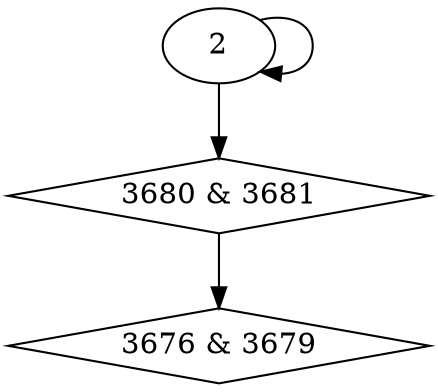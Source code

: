 digraph {
0 [label = "3676 & 3679", shape = diamond];
1 [label = "3680 & 3681", shape = diamond];
1 -> 0;
2 -> 1;
2 -> 2;
}
